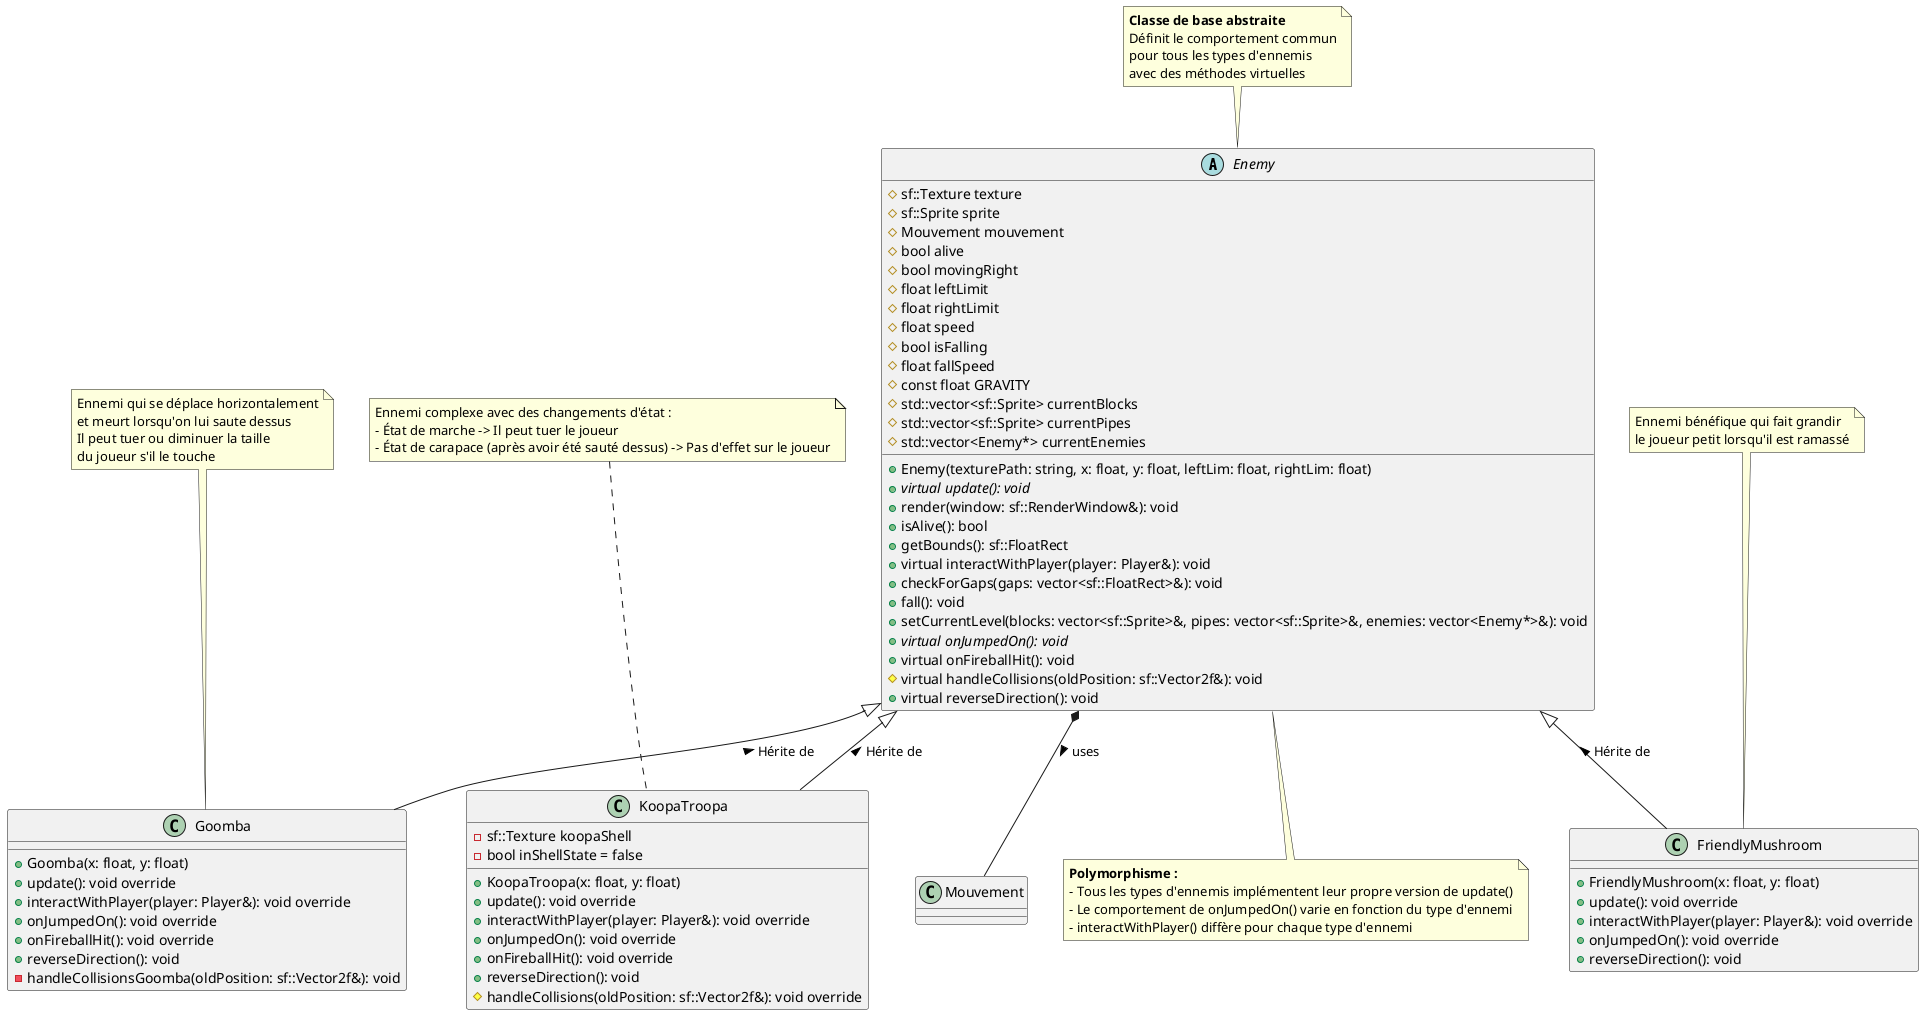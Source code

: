 @startuml Enemy

abstract class Enemy {
  # sf::Texture texture
  # sf::Sprite sprite
  # Mouvement mouvement
  # bool alive
  # bool movingRight
  # float leftLimit
  # float rightLimit
  # float speed
  # bool isFalling
  # float fallSpeed
  # const float GRAVITY
  # std::vector<sf::Sprite> currentBlocks
  # std::vector<sf::Sprite> currentPipes
  # std::vector<Enemy*> currentEnemies

  + Enemy(texturePath: string, x: float, y: float, leftLim: float, rightLim: float)
  + {abstract} virtual update(): void
  + render(window: sf::RenderWindow&): void
  + isAlive(): bool
  + getBounds(): sf::FloatRect
  + virtual interactWithPlayer(player: Player&): void
  + checkForGaps(gaps: vector<sf::FloatRect>&): void
  + fall(): void
  + setCurrentLevel(blocks: vector<sf::Sprite>&, pipes: vector<sf::Sprite>&, enemies: vector<Enemy*>&): void
  + {abstract} virtual onJumpedOn(): void
  + virtual onFireballHit(): void
  # virtual handleCollisions(oldPosition: sf::Vector2f&): void
  + virtual reverseDirection(): void
}

class Goomba {
  + Goomba(x: float, y: float)
  + update(): void override
  + interactWithPlayer(player: Player&): void override
  + onJumpedOn(): void override
  + onFireballHit(): void override
  + reverseDirection(): void
  - handleCollisionsGoomba(oldPosition: sf::Vector2f&): void
}

class KoopaTroopa {
  - sf::Texture koopaShell
  - bool inShellState = false

  + KoopaTroopa(x: float, y: float)
  + update(): void override
  + interactWithPlayer(player: Player&): void override
  + onJumpedOn(): void override
  + onFireballHit(): void override
  + reverseDirection(): void
  # handleCollisions(oldPosition: sf::Vector2f&): void override
}

class FriendlyMushroom {
  + FriendlyMushroom(x: float, y: float)
  + update(): void override
  + interactWithPlayer(player: Player&): void override
  + onJumpedOn(): void override
  + reverseDirection(): void
}

' Inheritance relationships showing polymorphism
Enemy <|-- Goomba : Hérite de <
Enemy <|-- KoopaTroopa : Hérite de <
Enemy <|-- FriendlyMushroom : Hérite de <

' Component relationships
Enemy *-- Mouvement : uses >

note top of Enemy
  <b>Classe de base abstraite</b>
  Définit le comportement commun
  pour tous les types d'ennemis 
  avec des méthodes virtuelles 
end note

note top of Goomba
  Ennemi qui se déplace horizontalement
  et meurt lorsqu'on lui saute dessus
  Il peut tuer ou diminuer la taille 
  du joueur s'il le touche
end note

note top of KoopaTroopa
  Ennemi complexe avec des changements d'état :
  - État de marche -> Il peut tuer le joueur
  - État de carapace (après avoir été sauté dessus) -> Pas d'effet sur le joueur
end note

note top of FriendlyMushroom
  Ennemi bénéfique qui fait grandir
  le joueur petit lorsqu'il est ramassé
end note

note bottom of Enemy
  <b>Polymorphisme :</b>
  - Tous les types d'ennemis implémentent leur propre version de update()
  - Le comportement de onJumpedOn() varie en fonction du type d'ennemi
  - interactWithPlayer() diffère pour chaque type d'ennemi
end note

@enduml

